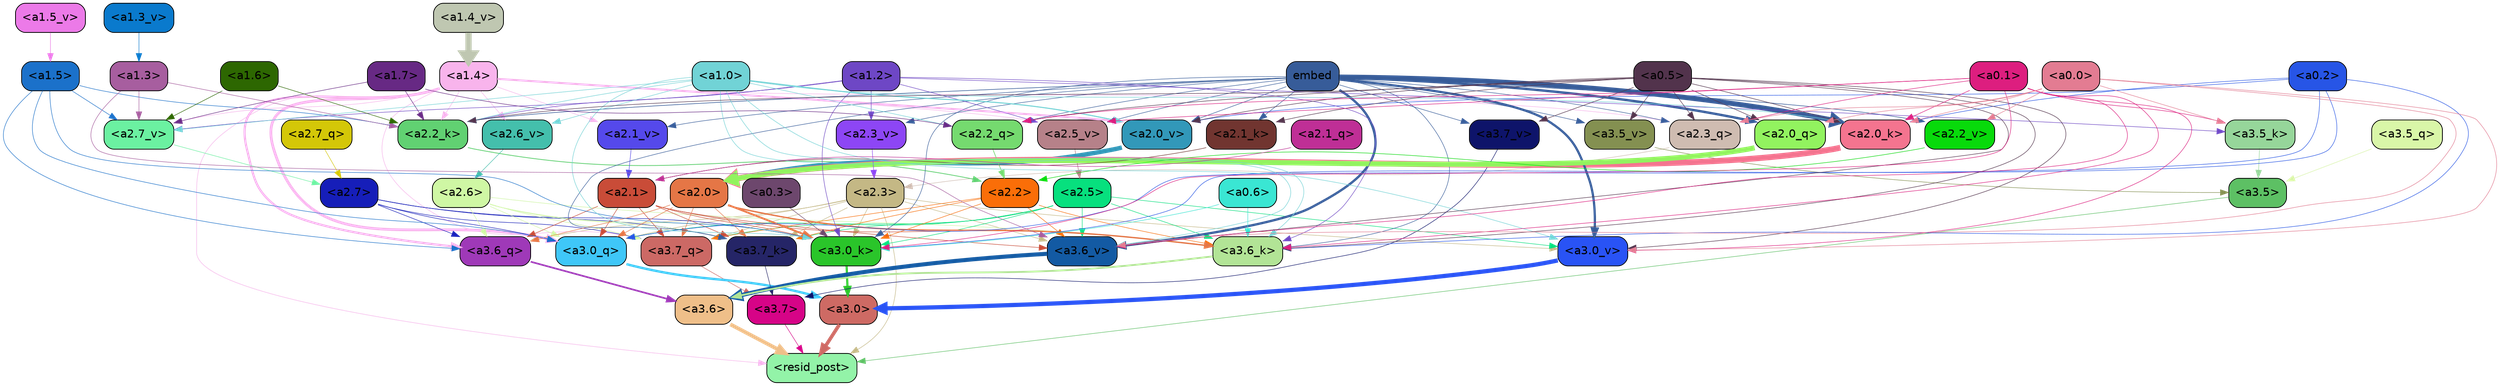 strict digraph "" {
	graph [bgcolor=transparent,
		layout=dot,
		overlap=false,
		splines=true
	];
	"<a3.7>"	[color=black,
		fillcolor="#d60487",
		fontname=Helvetica,
		shape=box,
		style="filled, rounded"];
	"<resid_post>"	[color=black,
		fillcolor="#93f3a8",
		fontname=Helvetica,
		shape=box,
		style="filled, rounded"];
	"<a3.7>" -> "<resid_post>"	[color="#d60487",
		penwidth=0.6];
	"<a3.6>"	[color=black,
		fillcolor="#efbf89",
		fontname=Helvetica,
		shape=box,
		style="filled, rounded"];
	"<a3.6>" -> "<resid_post>"	[color="#efbf89",
		penwidth=4.646730065345764];
	"<a3.5>"	[color=black,
		fillcolor="#5dc064",
		fontname=Helvetica,
		shape=box,
		style="filled, rounded"];
	"<a3.5>" -> "<resid_post>"	[color="#5dc064",
		penwidth=0.6];
	"<a3.0>"	[color=black,
		fillcolor="#ce6a64",
		fontname=Helvetica,
		shape=box,
		style="filled, rounded"];
	"<a3.0>" -> "<resid_post>"	[color="#ce6a64",
		penwidth=4.323132634162903];
	"<a2.3>"	[color=black,
		fillcolor="#c4b885",
		fontname=Helvetica,
		shape=box,
		style="filled, rounded"];
	"<a2.3>" -> "<resid_post>"	[color="#c4b885",
		penwidth=0.6];
	"<a3.7_q>"	[color=black,
		fillcolor="#cc6965",
		fontname=Helvetica,
		shape=box,
		style="filled, rounded"];
	"<a2.3>" -> "<a3.7_q>"	[color="#c4b885",
		penwidth=0.6];
	"<a3.6_q>"	[color=black,
		fillcolor="#9f39b8",
		fontname=Helvetica,
		shape=box,
		style="filled, rounded"];
	"<a2.3>" -> "<a3.6_q>"	[color="#c4b885",
		penwidth=0.6];
	"<a3.0_q>"	[color=black,
		fillcolor="#3fc7f8",
		fontname=Helvetica,
		shape=box,
		style="filled, rounded"];
	"<a2.3>" -> "<a3.0_q>"	[color="#c4b885",
		penwidth=0.6];
	"<a3.7_k>"	[color=black,
		fillcolor="#252567",
		fontname=Helvetica,
		shape=box,
		style="filled, rounded"];
	"<a2.3>" -> "<a3.7_k>"	[color="#c4b885",
		penwidth=0.6];
	"<a3.0_k>"	[color=black,
		fillcolor="#2ac52a",
		fontname=Helvetica,
		shape=box,
		style="filled, rounded"];
	"<a2.3>" -> "<a3.0_k>"	[color="#c4b885",
		penwidth=0.6];
	"<a3.6_v>"	[color=black,
		fillcolor="#135aa3",
		fontname=Helvetica,
		shape=box,
		style="filled, rounded"];
	"<a2.3>" -> "<a3.6_v>"	[color="#c4b885",
		penwidth=0.6];
	"<a3.0_v>"	[color=black,
		fillcolor="#2953f5",
		fontname=Helvetica,
		shape=box,
		style="filled, rounded"];
	"<a2.3>" -> "<a3.0_v>"	[color="#c4b885",
		penwidth=0.6];
	"<a1.4>"	[color=black,
		fillcolor="#f8b4ec",
		fontname=Helvetica,
		shape=box,
		style="filled, rounded"];
	"<a1.4>" -> "<resid_post>"	[color="#f8b4ec",
		penwidth=0.6];
	"<a1.4>" -> "<a3.7_q>"	[color="#f8b4ec",
		penwidth=0.6];
	"<a1.4>" -> "<a3.6_q>"	[color="#f8b4ec",
		penwidth=2.700703263282776];
	"<a1.4>" -> "<a3.0_q>"	[color="#f8b4ec",
		penwidth=3.34255850315094];
	"<a2.3_q>"	[color=black,
		fillcolor="#cfbcb1",
		fontname=Helvetica,
		shape=box,
		style="filled, rounded"];
	"<a1.4>" -> "<a2.3_q>"	[color="#f8b4ec",
		penwidth=0.6];
	"<a2.2_k>"	[color=black,
		fillcolor="#61d172",
		fontname=Helvetica,
		shape=box,
		style="filled, rounded"];
	"<a1.4>" -> "<a2.2_k>"	[color="#f8b4ec",
		penwidth=0.6];
	"<a2.7_v>"	[color=black,
		fillcolor="#6bf1a1",
		fontname=Helvetica,
		shape=box,
		style="filled, rounded"];
	"<a1.4>" -> "<a2.7_v>"	[color="#f8b4ec",
		penwidth=0.6];
	"<a2.6_v>"	[color=black,
		fillcolor="#44bfac",
		fontname=Helvetica,
		shape=box,
		style="filled, rounded"];
	"<a1.4>" -> "<a2.6_v>"	[color="#f8b4ec",
		penwidth=0.6];
	"<a2.5_v>"	[color=black,
		fillcolor="#b68189",
		fontname=Helvetica,
		shape=box,
		style="filled, rounded"];
	"<a1.4>" -> "<a2.5_v>"	[color="#f8b4ec",
		penwidth=0.6];
	"<a2.1_v>"	[color=black,
		fillcolor="#5549eb",
		fontname=Helvetica,
		shape=box,
		style="filled, rounded"];
	"<a1.4>" -> "<a2.1_v>"	[color="#f8b4ec",
		penwidth=0.6];
	"<a2.0_v>"	[color=black,
		fillcolor="#3298b9",
		fontname=Helvetica,
		shape=box,
		style="filled, rounded"];
	"<a1.4>" -> "<a2.0_v>"	[color="#f8b4ec",
		penwidth=2.387977123260498];
	"<a3.7_q>" -> "<a3.7>"	[color="#cc6965",
		penwidth=0.6];
	"<a3.6_q>" -> "<a3.6>"	[color="#9f39b8",
		penwidth=2.03758105635643];
	"<a3.5_q>"	[color=black,
		fillcolor="#d9f6a8",
		fontname=Helvetica,
		shape=box,
		style="filled, rounded"];
	"<a3.5_q>" -> "<a3.5>"	[color="#d9f6a8",
		penwidth=0.6];
	"<a3.0_q>" -> "<a3.0>"	[color="#3fc7f8",
		penwidth=2.8638100624084473];
	"<a3.7_k>" -> "<a3.7>"	[color="#252567",
		penwidth=0.6];
	"<a3.6_k>"	[color=black,
		fillcolor="#b2e496",
		fontname=Helvetica,
		shape=box,
		style="filled, rounded"];
	"<a3.6_k>" -> "<a3.6>"	[color="#b2e496",
		penwidth=2.174198240041733];
	"<a3.5_k>"	[color=black,
		fillcolor="#96d69a",
		fontname=Helvetica,
		shape=box,
		style="filled, rounded"];
	"<a3.5_k>" -> "<a3.5>"	[color="#96d69a",
		penwidth=0.6];
	"<a3.0_k>" -> "<a3.0>"	[color="#2ac52a",
		penwidth=2.6274144649505615];
	"<a3.7_v>"	[color=black,
		fillcolor="#0e146a",
		fontname=Helvetica,
		shape=box,
		style="filled, rounded"];
	"<a3.7_v>" -> "<a3.7>"	[color="#0e146a",
		penwidth=0.6];
	"<a3.6_v>" -> "<a3.6>"	[color="#135aa3",
		penwidth=5.002329230308533];
	"<a3.5_v>"	[color=black,
		fillcolor="#849051",
		fontname=Helvetica,
		shape=box,
		style="filled, rounded"];
	"<a3.5_v>" -> "<a3.5>"	[color="#849051",
		penwidth=0.6];
	"<a3.0_v>" -> "<a3.0>"	[color="#2953f5",
		penwidth=5.188832879066467];
	"<a2.7>"	[color=black,
		fillcolor="#161eb9",
		fontname=Helvetica,
		shape=box,
		style="filled, rounded"];
	"<a2.7>" -> "<a3.7_q>"	[color="#161eb9",
		penwidth=0.6];
	"<a2.7>" -> "<a3.6_q>"	[color="#161eb9",
		penwidth=0.6];
	"<a2.7>" -> "<a3.0_q>"	[color="#161eb9",
		penwidth=0.6];
	"<a2.7>" -> "<a3.7_k>"	[color="#161eb9",
		penwidth=0.6];
	"<a2.7>" -> "<a3.0_k>"	[color="#161eb9",
		penwidth=0.6];
	"<a2.6>"	[color=black,
		fillcolor="#cff7a4",
		fontname=Helvetica,
		shape=box,
		style="filled, rounded"];
	"<a2.6>" -> "<a3.7_q>"	[color="#cff7a4",
		penwidth=0.6];
	"<a2.6>" -> "<a3.6_q>"	[color="#cff7a4",
		penwidth=0.6];
	"<a2.6>" -> "<a3.0_q>"	[color="#cff7a4",
		penwidth=0.6];
	"<a2.6>" -> "<a3.7_k>"	[color="#cff7a4",
		penwidth=0.6];
	"<a2.6>" -> "<a3.6_k>"	[color="#cff7a4",
		penwidth=0.6];
	"<a2.6>" -> "<a3.0_k>"	[color="#cff7a4",
		penwidth=0.6];
	"<a2.5>"	[color=black,
		fillcolor="#07e07e",
		fontname=Helvetica,
		shape=box,
		style="filled, rounded"];
	"<a2.5>" -> "<a3.7_q>"	[color="#07e07e",
		penwidth=0.6];
	"<a2.5>" -> "<a3.0_q>"	[color="#07e07e",
		penwidth=0.6];
	"<a2.5>" -> "<a3.7_k>"	[color="#07e07e",
		penwidth=0.6];
	"<a2.5>" -> "<a3.6_k>"	[color="#07e07e",
		penwidth=0.6];
	"<a2.5>" -> "<a3.0_k>"	[color="#07e07e",
		penwidth=0.6];
	"<a2.5>" -> "<a3.6_v>"	[color="#07e07e",
		penwidth=0.6];
	"<a2.5>" -> "<a3.0_v>"	[color="#07e07e",
		penwidth=0.6];
	"<a2.2>"	[color=black,
		fillcolor="#fa6e08",
		fontname=Helvetica,
		shape=box,
		style="filled, rounded"];
	"<a2.2>" -> "<a3.7_q>"	[color="#fa6e08",
		penwidth=0.6];
	"<a2.2>" -> "<a3.7_k>"	[color="#fa6e08",
		penwidth=0.6];
	"<a2.2>" -> "<a3.6_k>"	[color="#fa6e08",
		penwidth=0.6];
	"<a2.2>" -> "<a3.0_k>"	[color="#fa6e08",
		penwidth=0.6];
	"<a2.2>" -> "<a3.6_v>"	[color="#fa6e08",
		penwidth=0.6];
	"<a2.1>"	[color=black,
		fillcolor="#c94c38",
		fontname=Helvetica,
		shape=box,
		style="filled, rounded"];
	"<a2.1>" -> "<a3.7_q>"	[color="#c94c38",
		penwidth=0.6];
	"<a2.1>" -> "<a3.6_q>"	[color="#c94c38",
		penwidth=0.6];
	"<a2.1>" -> "<a3.0_q>"	[color="#c94c38",
		penwidth=0.6];
	"<a2.1>" -> "<a3.7_k>"	[color="#c94c38",
		penwidth=0.6];
	"<a2.1>" -> "<a3.6_k>"	[color="#c94c38",
		penwidth=0.6];
	"<a2.1>" -> "<a3.0_k>"	[color="#c94c38",
		penwidth=0.6];
	"<a2.1>" -> "<a3.6_v>"	[color="#c94c38",
		penwidth=0.6];
	"<a2.0>"	[color=black,
		fillcolor="#e57646",
		fontname=Helvetica,
		shape=box,
		style="filled, rounded"];
	"<a2.0>" -> "<a3.7_q>"	[color="#e57646",
		penwidth=0.6];
	"<a2.0>" -> "<a3.6_q>"	[color="#e57646",
		penwidth=0.6];
	"<a2.0>" -> "<a3.0_q>"	[color="#e57646",
		penwidth=0.6];
	"<a2.0>" -> "<a3.7_k>"	[color="#e57646",
		penwidth=0.6];
	"<a2.0>" -> "<a3.6_k>"	[color="#e57646",
		penwidth=1.6454488784074783];
	"<a2.0>" -> "<a3.0_k>"	[color="#e57646",
		penwidth=2.2218968719244003];
	"<a1.5>"	[color=black,
		fillcolor="#1b71ca",
		fontname=Helvetica,
		shape=box,
		style="filled, rounded"];
	"<a1.5>" -> "<a3.6_q>"	[color="#1b71ca",
		penwidth=0.6];
	"<a1.5>" -> "<a3.0_q>"	[color="#1b71ca",
		penwidth=0.6];
	"<a1.5>" -> "<a3.0_k>"	[color="#1b71ca",
		penwidth=0.6];
	"<a1.5>" -> "<a2.2_k>"	[color="#1b71ca",
		penwidth=0.6];
	"<a1.5>" -> "<a2.7_v>"	[color="#1b71ca",
		penwidth=0.6];
	"<a0.2>"	[color=black,
		fillcolor="#2755e6",
		fontname=Helvetica,
		shape=box,
		style="filled, rounded"];
	"<a0.2>" -> "<a3.0_q>"	[color="#2755e6",
		penwidth=0.6];
	"<a0.2>" -> "<a3.6_k>"	[color="#2755e6",
		penwidth=0.6];
	"<a0.2>" -> "<a3.0_k>"	[color="#2755e6",
		penwidth=0.6];
	"<a2.0_k>"	[color=black,
		fillcolor="#f4748f",
		fontname=Helvetica,
		shape=box,
		style="filled, rounded"];
	"<a0.2>" -> "<a2.0_k>"	[color="#2755e6",
		penwidth=0.6];
	"<a0.2>" -> "<a2.0_v>"	[color="#2755e6",
		penwidth=0.6];
	embed	[color=black,
		fillcolor="#375c99",
		fontname=Helvetica,
		shape=box,
		style="filled, rounded"];
	embed -> "<a3.7_k>"	[color="#375c99",
		penwidth=0.6];
	embed -> "<a3.6_k>"	[color="#375c99",
		penwidth=0.6];
	embed -> "<a3.0_k>"	[color="#375c99",
		penwidth=0.6];
	embed -> "<a3.7_v>"	[color="#375c99",
		penwidth=0.6];
	embed -> "<a3.6_v>"	[color="#375c99",
		penwidth=2.8301228284835815];
	embed -> "<a3.5_v>"	[color="#375c99",
		penwidth=0.6];
	embed -> "<a3.0_v>"	[color="#375c99",
		penwidth=2.7660785913467407];
	embed -> "<a2.3_q>"	[color="#375c99",
		penwidth=0.6];
	"<a2.2_q>"	[color=black,
		fillcolor="#75da6f",
		fontname=Helvetica,
		shape=box,
		style="filled, rounded"];
	embed -> "<a2.2_q>"	[color="#375c99",
		penwidth=0.6];
	"<a2.0_q>"	[color=black,
		fillcolor="#92f35f",
		fontname=Helvetica,
		shape=box,
		style="filled, rounded"];
	embed -> "<a2.0_q>"	[color="#375c99",
		penwidth=2.918822765350342];
	embed -> "<a2.2_k>"	[color="#375c99",
		penwidth=0.7099294662475586];
	"<a2.1_k>"	[color=black,
		fillcolor="#713530",
		fontname=Helvetica,
		shape=box,
		style="filled, rounded"];
	embed -> "<a2.1_k>"	[color="#375c99",
		penwidth=0.6];
	embed -> "<a2.0_k>"	[color="#375c99",
		penwidth=6.075345039367676];
	embed -> "<a2.5_v>"	[color="#375c99",
		penwidth=0.6];
	"<a2.3_v>"	[color=black,
		fillcolor="#8d46f5",
		fontname=Helvetica,
		shape=box,
		style="filled, rounded"];
	embed -> "<a2.3_v>"	[color="#375c99",
		penwidth=0.6];
	"<a2.2_v>"	[color=black,
		fillcolor="#08da0b",
		fontname=Helvetica,
		shape=box,
		style="filled, rounded"];
	embed -> "<a2.2_v>"	[color="#375c99",
		penwidth=0.6909599304199219];
	embed -> "<a2.1_v>"	[color="#375c99",
		penwidth=0.6];
	embed -> "<a2.0_v>"	[color="#375c99",
		penwidth=0.6];
	"<a1.2>"	[color=black,
		fillcolor="#6e47c5",
		fontname=Helvetica,
		shape=box,
		style="filled, rounded"];
	"<a1.2>" -> "<a3.6_k>"	[color="#6e47c5",
		penwidth=0.6];
	"<a1.2>" -> "<a3.5_k>"	[color="#6e47c5",
		penwidth=0.6];
	"<a1.2>" -> "<a3.0_k>"	[color="#6e47c5",
		penwidth=0.6];
	"<a1.2>" -> "<a2.2_k>"	[color="#6e47c5",
		penwidth=0.6];
	"<a1.2>" -> "<a2.7_v>"	[color="#6e47c5",
		penwidth=0.6];
	"<a1.2>" -> "<a2.5_v>"	[color="#6e47c5",
		penwidth=0.6];
	"<a1.2>" -> "<a2.3_v>"	[color="#6e47c5",
		penwidth=0.6];
	"<a1.0>"	[color=black,
		fillcolor="#71d3d6",
		fontname=Helvetica,
		shape=box,
		style="filled, rounded"];
	"<a1.0>" -> "<a3.6_k>"	[color="#71d3d6",
		penwidth=0.6];
	"<a1.0>" -> "<a3.0_k>"	[color="#71d3d6",
		penwidth=0.6];
	"<a1.0>" -> "<a3.6_v>"	[color="#71d3d6",
		penwidth=0.6];
	"<a1.0>" -> "<a3.0_v>"	[color="#71d3d6",
		penwidth=0.6];
	"<a1.0>" -> "<a2.2_q>"	[color="#71d3d6",
		penwidth=0.6];
	"<a1.0>" -> "<a2.2_k>"	[color="#71d3d6",
		penwidth=0.6];
	"<a1.0>" -> "<a2.0_k>"	[color="#71d3d6",
		penwidth=0.6];
	"<a1.0>" -> "<a2.7_v>"	[color="#71d3d6",
		penwidth=0.6];
	"<a1.0>" -> "<a2.6_v>"	[color="#71d3d6",
		penwidth=0.6];
	"<a1.0>" -> "<a2.0_v>"	[color="#71d3d6",
		penwidth=1.2435333728790283];
	"<a0.6>"	[color=black,
		fillcolor="#3ae6d3",
		fontname=Helvetica,
		shape=box,
		style="filled, rounded"];
	"<a0.6>" -> "<a3.6_k>"	[color="#3ae6d3",
		penwidth=0.6];
	"<a0.6>" -> "<a3.0_k>"	[color="#3ae6d3",
		penwidth=0.6];
	"<a0.5>"	[color=black,
		fillcolor="#52334c",
		fontname=Helvetica,
		shape=box,
		style="filled, rounded"];
	"<a0.5>" -> "<a3.6_k>"	[color="#52334c",
		penwidth=0.6];
	"<a0.5>" -> "<a3.7_v>"	[color="#52334c",
		penwidth=0.6];
	"<a0.5>" -> "<a3.6_v>"	[color="#52334c",
		penwidth=0.6];
	"<a0.5>" -> "<a3.5_v>"	[color="#52334c",
		penwidth=0.6];
	"<a0.5>" -> "<a3.0_v>"	[color="#52334c",
		penwidth=0.6124261617660522];
	"<a0.5>" -> "<a2.3_q>"	[color="#52334c",
		penwidth=0.6];
	"<a0.5>" -> "<a2.2_q>"	[color="#52334c",
		penwidth=0.6];
	"<a0.5>" -> "<a2.0_q>"	[color="#52334c",
		penwidth=0.6];
	"<a0.5>" -> "<a2.2_k>"	[color="#52334c",
		penwidth=0.6];
	"<a0.5>" -> "<a2.1_k>"	[color="#52334c",
		penwidth=0.6];
	"<a0.5>" -> "<a2.0_k>"	[color="#52334c",
		penwidth=0.6112704277038574];
	"<a0.5>" -> "<a2.0_v>"	[color="#52334c",
		penwidth=0.6];
	"<a0.1>"	[color=black,
		fillcolor="#dd1e7f",
		fontname=Helvetica,
		shape=box,
		style="filled, rounded"];
	"<a0.1>" -> "<a3.6_k>"	[color="#dd1e7f",
		penwidth=0.6];
	"<a0.1>" -> "<a3.5_k>"	[color="#dd1e7f",
		penwidth=0.6];
	"<a0.1>" -> "<a3.0_k>"	[color="#dd1e7f",
		penwidth=0.6];
	"<a0.1>" -> "<a3.6_v>"	[color="#dd1e7f",
		penwidth=0.6];
	"<a0.1>" -> "<a3.0_v>"	[color="#dd1e7f",
		penwidth=0.6];
	"<a0.1>" -> "<a2.3_q>"	[color="#dd1e7f",
		penwidth=0.6];
	"<a0.1>" -> "<a2.2_q>"	[color="#dd1e7f",
		penwidth=0.6];
	"<a0.1>" -> "<a2.0_k>"	[color="#dd1e7f",
		penwidth=0.6];
	"<a0.1>" -> "<a2.5_v>"	[color="#dd1e7f",
		penwidth=0.6];
	"<a0.0>"	[color=black,
		fillcolor="#e37c92",
		fontname=Helvetica,
		shape=box,
		style="filled, rounded"];
	"<a0.0>" -> "<a3.5_k>"	[color="#e37c92",
		penwidth=0.6];
	"<a0.0>" -> "<a3.6_v>"	[color="#e37c92",
		penwidth=0.6];
	"<a0.0>" -> "<a3.0_v>"	[color="#e37c92",
		penwidth=0.6];
	"<a0.0>" -> "<a2.3_q>"	[color="#e37c92",
		penwidth=0.6];
	"<a0.0>" -> "<a2.0_q>"	[color="#e37c92",
		penwidth=0.6];
	"<a0.0>" -> "<a2.0_k>"	[color="#e37c92",
		penwidth=0.6];
	"<a0.0>" -> "<a2.2_v>"	[color="#e37c92",
		penwidth=0.6];
	"<a0.3>"	[color=black,
		fillcolor="#6d476d",
		fontname=Helvetica,
		shape=box,
		style="filled, rounded"];
	"<a0.3>" -> "<a3.0_k>"	[color="#6d476d",
		penwidth=0.6];
	"<a1.3>"	[color=black,
		fillcolor="#a75e9f",
		fontname=Helvetica,
		shape=box,
		style="filled, rounded"];
	"<a1.3>" -> "<a3.6_v>"	[color="#a75e9f",
		penwidth=0.6];
	"<a1.3>" -> "<a2.2_k>"	[color="#a75e9f",
		penwidth=0.6];
	"<a1.3>" -> "<a2.7_v>"	[color="#a75e9f",
		penwidth=0.6];
	"<a2.7_q>"	[color=black,
		fillcolor="#d4c708",
		fontname=Helvetica,
		shape=box,
		style="filled, rounded"];
	"<a2.7_q>" -> "<a2.7>"	[color="#d4c708",
		penwidth=0.6];
	"<a2.3_q>" -> "<a2.3>"	[color="#cfbcb1",
		penwidth=0.6];
	"<a2.2_q>" -> "<a2.2>"	[color="#75da6f",
		penwidth=0.8114519119262695];
	"<a2.1_q>"	[color=black,
		fillcolor="#bf2f96",
		fontname=Helvetica,
		shape=box,
		style="filled, rounded"];
	"<a2.1_q>" -> "<a2.1>"	[color="#bf2f96",
		penwidth=0.6];
	"<a2.0_q>" -> "<a2.0>"	[color="#92f35f",
		penwidth=6.2323237657547];
	"<a2.2_k>" -> "<a2.2>"	[color="#61d172",
		penwidth=0.9331893920898438];
	"<a2.1_k>" -> "<a2.1>"	[color="#713530",
		penwidth=0.6];
	"<a2.0_k>" -> "<a2.0>"	[color="#f4748f",
		penwidth=7.158664226531982];
	"<a2.7_v>" -> "<a2.7>"	[color="#6bf1a1",
		penwidth=0.6];
	"<a2.6_v>" -> "<a2.6>"	[color="#44bfac",
		penwidth=0.6];
	"<a2.5_v>" -> "<a2.5>"	[color="#b68189",
		penwidth=0.6657319068908691];
	"<a2.3_v>" -> "<a2.3>"	[color="#8d46f5",
		penwidth=0.6];
	"<a2.2_v>" -> "<a2.2>"	[color="#08da0b",
		penwidth=0.6];
	"<a2.1_v>" -> "<a2.1>"	[color="#5549eb",
		penwidth=0.6];
	"<a2.0_v>" -> "<a2.0>"	[color="#3298b9",
		penwidth=5.380099236965179];
	"<a1.7>"	[color=black,
		fillcolor="#672984",
		fontname=Helvetica,
		shape=box,
		style="filled, rounded"];
	"<a1.7>" -> "<a2.2_q>"	[color="#672984",
		penwidth=0.6];
	"<a1.7>" -> "<a2.2_k>"	[color="#672984",
		penwidth=0.6];
	"<a1.7>" -> "<a2.7_v>"	[color="#672984",
		penwidth=0.6];
	"<a1.6>"	[color=black,
		fillcolor="#2d6701",
		fontname=Helvetica,
		shape=box,
		style="filled, rounded"];
	"<a1.6>" -> "<a2.2_k>"	[color="#2d6701",
		penwidth=0.6];
	"<a1.6>" -> "<a2.7_v>"	[color="#2d6701",
		penwidth=0.6];
	"<a1.5_v>"	[color=black,
		fillcolor="#ec7ae8",
		fontname=Helvetica,
		shape=box,
		style="filled, rounded"];
	"<a1.5_v>" -> "<a1.5>"	[color="#ec7ae8",
		penwidth=0.6];
	"<a1.4_v>"	[color=black,
		fillcolor="#bfc7b1",
		fontname=Helvetica,
		shape=box,
		style="filled, rounded"];
	"<a1.4_v>" -> "<a1.4>"	[color="#bfc7b1",
		penwidth=7.649995803833008];
	"<a1.3_v>"	[color=black,
		fillcolor="#0a7acd",
		fontname=Helvetica,
		shape=box,
		style="filled, rounded"];
	"<a1.3_v>" -> "<a1.3>"	[color="#0a7acd",
		penwidth=0.6];
}
